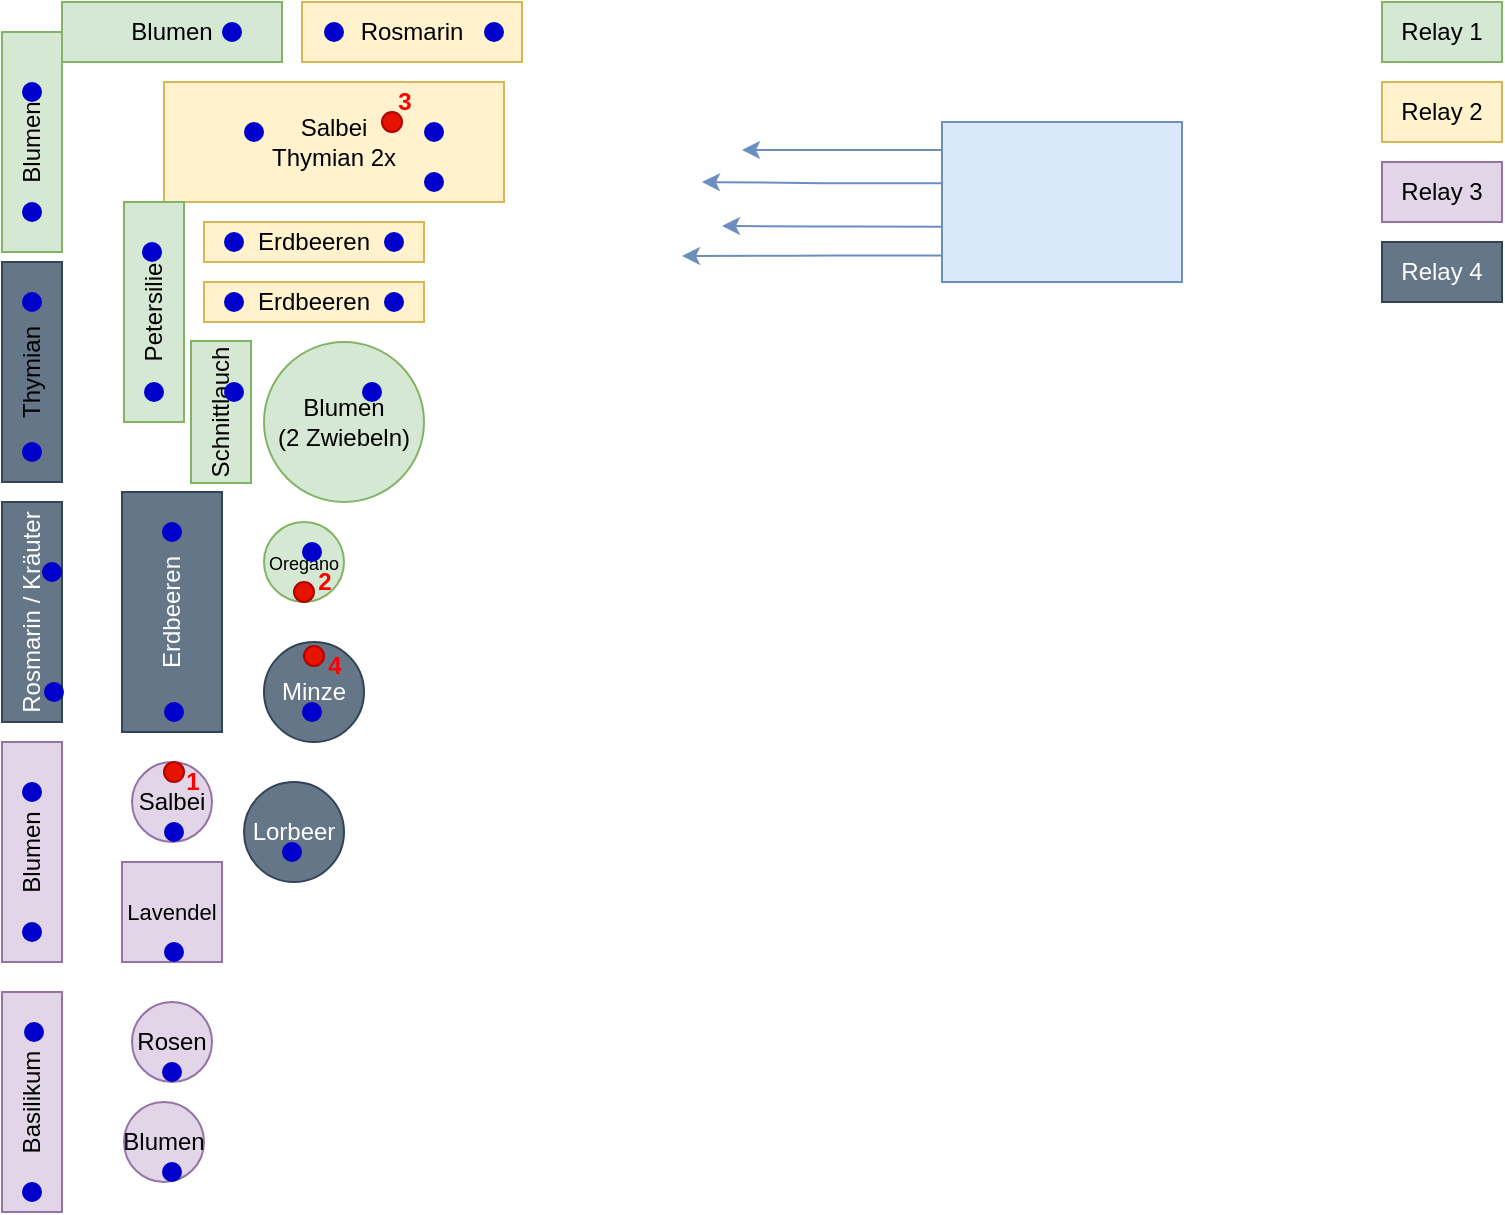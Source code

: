 <mxfile>
    <diagram id="VgPF_zyBF9-TT2ZtmL5z" name="Page-1">
        <mxGraphModel dx="556" dy="365" grid="1" gridSize="10" guides="1" tooltips="1" connect="1" arrows="1" fold="1" page="1" pageScale="1" pageWidth="827" pageHeight="1169" math="0" shadow="0">
            <root>
                <mxCell id="0"/>
                <mxCell id="1" parent="0"/>
                <mxCell id="2" value="Blumen" style="rounded=0;whiteSpace=wrap;html=1;fillColor=#d5e8d4;strokeColor=#82b366;" vertex="1" parent="1">
                    <mxGeometry x="50" y="20" width="110" height="30" as="geometry"/>
                </mxCell>
                <mxCell id="3" value="Schnittlauch" style="rounded=0;whiteSpace=wrap;html=1;rotation=-90;fillColor=#d5e8d4;strokeColor=#82b366;" vertex="1" parent="1">
                    <mxGeometry x="94" y="210" width="71" height="30" as="geometry"/>
                </mxCell>
                <mxCell id="4" value="Rosmarin" style="rounded=0;whiteSpace=wrap;html=1;fillColor=#fff2cc;strokeColor=#d6b656;" vertex="1" parent="1">
                    <mxGeometry x="170" y="20" width="110" height="30" as="geometry"/>
                </mxCell>
                <mxCell id="5" value="Salbei&lt;div&gt;Thymian 2x&lt;/div&gt;" style="rounded=0;whiteSpace=wrap;html=1;fillColor=#fff2cc;strokeColor=#d6b656;" vertex="1" parent="1">
                    <mxGeometry x="101" y="60" width="170" height="60" as="geometry"/>
                </mxCell>
                <mxCell id="6" value="Erdbeeren" style="rounded=0;whiteSpace=wrap;html=1;fillColor=#fff2cc;strokeColor=#d6b656;" vertex="1" parent="1">
                    <mxGeometry x="121" y="130" width="110" height="20" as="geometry"/>
                </mxCell>
                <mxCell id="7" value="Erdbeeren" style="rounded=0;whiteSpace=wrap;html=1;fillColor=#fff2cc;strokeColor=#d6b656;" vertex="1" parent="1">
                    <mxGeometry x="121" y="160" width="110" height="20" as="geometry"/>
                </mxCell>
                <mxCell id="8" value="Petersilie" style="rounded=0;whiteSpace=wrap;html=1;rotation=-90;fillColor=#d5e8d4;strokeColor=#82b366;" vertex="1" parent="1">
                    <mxGeometry x="41" y="160" width="110" height="30" as="geometry"/>
                </mxCell>
                <mxCell id="9" value="Blumen&lt;div&gt;(2 Zwiebeln)&lt;/div&gt;" style="ellipse;whiteSpace=wrap;html=1;aspect=fixed;fillColor=#d5e8d4;strokeColor=#82b366;" vertex="1" parent="1">
                    <mxGeometry x="151" y="190" width="80" height="80" as="geometry"/>
                </mxCell>
                <mxCell id="10" value="Erdbeeren" style="rounded=0;whiteSpace=wrap;html=1;rotation=-90;fillColor=#647687;fontColor=#ffffff;strokeColor=#314354;" vertex="1" parent="1">
                    <mxGeometry x="45" y="300" width="120" height="50" as="geometry"/>
                </mxCell>
                <mxCell id="11" value="Lorbeer" style="ellipse;whiteSpace=wrap;html=1;aspect=fixed;fillColor=#647687;fontColor=#ffffff;strokeColor=#314354;" vertex="1" parent="1">
                    <mxGeometry x="141" y="410" width="50" height="50" as="geometry"/>
                </mxCell>
                <mxCell id="12" value="Salbei" style="ellipse;whiteSpace=wrap;html=1;aspect=fixed;fillColor=#e1d5e7;strokeColor=#9673a6;" vertex="1" parent="1">
                    <mxGeometry x="85" y="400" width="40" height="40" as="geometry"/>
                </mxCell>
                <mxCell id="13" value="Blumen" style="rounded=0;whiteSpace=wrap;html=1;rotation=-90;fillColor=#e1d5e7;strokeColor=#9673a6;" vertex="1" parent="1">
                    <mxGeometry x="-20" y="430" width="110" height="30" as="geometry"/>
                </mxCell>
                <mxCell id="14" value="Rosmarin / Kräuter" style="rounded=0;whiteSpace=wrap;html=1;rotation=-90;fillColor=#647687;fontColor=#ffffff;strokeColor=#314354;" vertex="1" parent="1">
                    <mxGeometry x="-20" y="310" width="110" height="30" as="geometry"/>
                </mxCell>
                <mxCell id="16" style="edgeStyle=orthogonalEdgeStyle;html=1;exitX=0.007;exitY=0.654;exitDx=0;exitDy=0;exitPerimeter=0;fillColor=#dae8fc;strokeColor=#6c8ebf;" edge="1" parent="1" source="15">
                    <mxGeometry relative="1" as="geometry">
                        <mxPoint x="380" y="132" as="targetPoint"/>
                    </mxGeometry>
                </mxCell>
                <mxCell id="17" style="edgeStyle=orthogonalEdgeStyle;html=1;exitX=0.012;exitY=0.383;exitDx=0;exitDy=0;exitPerimeter=0;fillColor=#dae8fc;strokeColor=#6c8ebf;" edge="1" parent="1" source="15">
                    <mxGeometry relative="1" as="geometry">
                        <mxPoint x="370" y="110" as="targetPoint"/>
                    </mxGeometry>
                </mxCell>
                <mxCell id="18" style="edgeStyle=orthogonalEdgeStyle;html=1;exitX=0.007;exitY=0.835;exitDx=0;exitDy=0;exitPerimeter=0;fillColor=#dae8fc;strokeColor=#6c8ebf;" edge="1" parent="1" source="15">
                    <mxGeometry relative="1" as="geometry">
                        <mxPoint x="360" y="147" as="targetPoint"/>
                    </mxGeometry>
                </mxCell>
                <mxCell id="19" style="edgeStyle=orthogonalEdgeStyle;html=1;exitX=0.003;exitY=0.175;exitDx=0;exitDy=0;exitPerimeter=0;fillColor=#dae8fc;strokeColor=#6c8ebf;" edge="1" parent="1" source="15">
                    <mxGeometry relative="1" as="geometry">
                        <mxPoint x="390" y="94" as="targetPoint"/>
                    </mxGeometry>
                </mxCell>
                <mxCell id="15" value="" style="rounded=0;whiteSpace=wrap;html=1;fillColor=#dae8fc;strokeColor=#6c8ebf;" vertex="1" parent="1">
                    <mxGeometry x="490" y="80" width="120" height="80" as="geometry"/>
                </mxCell>
                <mxCell id="20" value="&lt;span style=&quot;color: rgb(0, 0, 0);&quot;&gt;Thymian&lt;/span&gt;" style="rounded=0;whiteSpace=wrap;html=1;rotation=-90;fillColor=#647687;strokeColor=#314354;fontColor=#ffffff;" vertex="1" parent="1">
                    <mxGeometry x="-20" y="190" width="110" height="30" as="geometry"/>
                </mxCell>
                <mxCell id="21" value="Blumen" style="rounded=0;whiteSpace=wrap;html=1;rotation=-90;fillColor=#d5e8d4;strokeColor=#82b366;" vertex="1" parent="1">
                    <mxGeometry x="-20" y="75" width="110" height="30" as="geometry"/>
                </mxCell>
                <mxCell id="22" value="Basilikum" style="rounded=0;whiteSpace=wrap;html=1;rotation=-90;fillColor=#e1d5e7;strokeColor=#9673a6;" vertex="1" parent="1">
                    <mxGeometry x="-20" y="555" width="110" height="30" as="geometry"/>
                </mxCell>
                <mxCell id="23" value="&lt;font style=&quot;font-size: 9px;&quot;&gt;Oregano&lt;/font&gt;" style="ellipse;whiteSpace=wrap;html=1;aspect=fixed;fillColor=#d5e8d4;strokeColor=#82b366;" vertex="1" parent="1">
                    <mxGeometry x="151" y="280" width="40" height="40" as="geometry"/>
                </mxCell>
                <mxCell id="24" value="Rosen" style="ellipse;whiteSpace=wrap;html=1;aspect=fixed;fillColor=#e1d5e7;strokeColor=#9673a6;" vertex="1" parent="1">
                    <mxGeometry x="85" y="520" width="40" height="40" as="geometry"/>
                </mxCell>
                <mxCell id="25" value="Minze" style="ellipse;whiteSpace=wrap;html=1;aspect=fixed;fillColor=#647687;fontColor=#ffffff;strokeColor=#314354;" vertex="1" parent="1">
                    <mxGeometry x="151" y="340" width="50" height="50" as="geometry"/>
                </mxCell>
                <mxCell id="26" value="&lt;font style=&quot;font-size: 11px;&quot;&gt;Lavendel&lt;/font&gt;" style="whiteSpace=wrap;html=1;aspect=fixed;fillColor=#e1d5e7;strokeColor=#9673a6;" vertex="1" parent="1">
                    <mxGeometry x="80" y="450" width="50" height="50" as="geometry"/>
                </mxCell>
                <mxCell id="27" value="Blumen" style="ellipse;whiteSpace=wrap;html=1;aspect=fixed;fillColor=#e1d5e7;strokeColor=#9673a6;" vertex="1" parent="1">
                    <mxGeometry x="81" y="570" width="40" height="40" as="geometry"/>
                </mxCell>
                <mxCell id="28" value="" style="ellipse;whiteSpace=wrap;html=1;aspect=fixed;fillColor=#0000CC;strokeColor=none;" vertex="1" parent="1">
                    <mxGeometry x="261" y="30" width="10" height="10" as="geometry"/>
                </mxCell>
                <mxCell id="30" value="" style="ellipse;whiteSpace=wrap;html=1;aspect=fixed;fillColor=#0000CC;strokeColor=none;" vertex="1" parent="1">
                    <mxGeometry x="181" y="30" width="10" height="10" as="geometry"/>
                </mxCell>
                <mxCell id="31" value="" style="ellipse;whiteSpace=wrap;html=1;aspect=fixed;fillColor=#0000CC;strokeColor=none;" vertex="1" parent="1">
                    <mxGeometry x="141" y="80" width="10" height="10" as="geometry"/>
                </mxCell>
                <mxCell id="32" value="" style="ellipse;whiteSpace=wrap;html=1;aspect=fixed;fillColor=#0000CC;strokeColor=none;" vertex="1" parent="1">
                    <mxGeometry x="231" y="105" width="10" height="10" as="geometry"/>
                </mxCell>
                <mxCell id="33" value="" style="ellipse;whiteSpace=wrap;html=1;aspect=fixed;fillColor=#0000CC;strokeColor=none;" vertex="1" parent="1">
                    <mxGeometry x="231" y="80" width="10" height="10" as="geometry"/>
                </mxCell>
                <mxCell id="34" value="" style="ellipse;whiteSpace=wrap;html=1;aspect=fixed;fillColor=#0000CC;strokeColor=none;" vertex="1" parent="1">
                    <mxGeometry x="131" y="135" width="10" height="10" as="geometry"/>
                </mxCell>
                <mxCell id="35" value="" style="ellipse;whiteSpace=wrap;html=1;aspect=fixed;fillColor=#0000CC;strokeColor=none;" vertex="1" parent="1">
                    <mxGeometry x="211" y="135" width="10" height="10" as="geometry"/>
                </mxCell>
                <mxCell id="36" value="" style="ellipse;whiteSpace=wrap;html=1;aspect=fixed;fillColor=#0000CC;strokeColor=none;" vertex="1" parent="1">
                    <mxGeometry x="131" y="165" width="10" height="10" as="geometry"/>
                </mxCell>
                <mxCell id="37" value="" style="ellipse;whiteSpace=wrap;html=1;aspect=fixed;fillColor=#0000CC;strokeColor=none;" vertex="1" parent="1">
                    <mxGeometry x="211" y="165" width="10" height="10" as="geometry"/>
                </mxCell>
                <mxCell id="38" value="" style="ellipse;whiteSpace=wrap;html=1;aspect=fixed;fillColor=#0000CC;strokeColor=none;" vertex="1" parent="1">
                    <mxGeometry x="130" y="30" width="10" height="10" as="geometry"/>
                </mxCell>
                <mxCell id="39" value="" style="ellipse;whiteSpace=wrap;html=1;aspect=fixed;fillColor=#0000CC;strokeColor=none;" vertex="1" parent="1">
                    <mxGeometry x="30" y="60" width="10" height="10" as="geometry"/>
                </mxCell>
                <mxCell id="40" value="" style="ellipse;whiteSpace=wrap;html=1;aspect=fixed;fillColor=#0000CC;strokeColor=none;" vertex="1" parent="1">
                    <mxGeometry x="30" y="120" width="10" height="10" as="geometry"/>
                </mxCell>
                <mxCell id="41" value="" style="ellipse;whiteSpace=wrap;html=1;aspect=fixed;fillColor=#0000CC;strokeColor=none;" vertex="1" parent="1">
                    <mxGeometry x="90" y="140" width="10" height="10" as="geometry"/>
                </mxCell>
                <mxCell id="42" value="" style="ellipse;whiteSpace=wrap;html=1;aspect=fixed;fillColor=#0000CC;strokeColor=none;" vertex="1" parent="1">
                    <mxGeometry x="91" y="210" width="10" height="10" as="geometry"/>
                </mxCell>
                <mxCell id="43" value="" style="ellipse;whiteSpace=wrap;html=1;aspect=fixed;fillColor=#0000CC;strokeColor=none;" vertex="1" parent="1">
                    <mxGeometry x="131" y="210" width="10" height="10" as="geometry"/>
                </mxCell>
                <mxCell id="44" value="" style="ellipse;whiteSpace=wrap;html=1;aspect=fixed;fillColor=#0000CC;strokeColor=none;" vertex="1" parent="1">
                    <mxGeometry x="170" y="290" width="10" height="10" as="geometry"/>
                </mxCell>
                <mxCell id="45" value="" style="ellipse;whiteSpace=wrap;html=1;aspect=fixed;fillColor=#0000CC;strokeColor=none;" vertex="1" parent="1">
                    <mxGeometry x="170" y="370" width="10" height="10" as="geometry"/>
                </mxCell>
                <mxCell id="46" value="" style="ellipse;whiteSpace=wrap;html=1;aspect=fixed;fillColor=#0000CC;strokeColor=none;" vertex="1" parent="1">
                    <mxGeometry x="160" y="440" width="10" height="10" as="geometry"/>
                </mxCell>
                <mxCell id="47" value="" style="ellipse;whiteSpace=wrap;html=1;aspect=fixed;fillColor=#0000CC;strokeColor=none;" vertex="1" parent="1">
                    <mxGeometry x="101" y="430" width="10" height="10" as="geometry"/>
                </mxCell>
                <mxCell id="48" value="" style="ellipse;whiteSpace=wrap;html=1;aspect=fixed;fillColor=#0000CC;strokeColor=none;" vertex="1" parent="1">
                    <mxGeometry x="101" y="490" width="10" height="10" as="geometry"/>
                </mxCell>
                <mxCell id="49" value="" style="ellipse;whiteSpace=wrap;html=1;aspect=fixed;fillColor=#0000CC;strokeColor=none;" vertex="1" parent="1">
                    <mxGeometry x="100" y="550" width="10" height="10" as="geometry"/>
                </mxCell>
                <mxCell id="50" value="" style="ellipse;whiteSpace=wrap;html=1;aspect=fixed;fillColor=#0000CC;strokeColor=none;" vertex="1" parent="1">
                    <mxGeometry x="30" y="610" width="10" height="10" as="geometry"/>
                </mxCell>
                <mxCell id="51" value="" style="ellipse;whiteSpace=wrap;html=1;aspect=fixed;fillColor=#0000CC;strokeColor=none;" vertex="1" parent="1">
                    <mxGeometry x="31" y="530" width="10" height="10" as="geometry"/>
                </mxCell>
                <mxCell id="52" value="" style="ellipse;whiteSpace=wrap;html=1;aspect=fixed;fillColor=#0000CC;strokeColor=none;" vertex="1" parent="1">
                    <mxGeometry x="30" y="410" width="10" height="10" as="geometry"/>
                </mxCell>
                <mxCell id="53" value="" style="ellipse;whiteSpace=wrap;html=1;aspect=fixed;fillColor=#0000CC;strokeColor=none;" vertex="1" parent="1">
                    <mxGeometry x="30" y="480" width="10" height="10" as="geometry"/>
                </mxCell>
                <mxCell id="54" value="" style="ellipse;whiteSpace=wrap;html=1;aspect=fixed;fillColor=#0000CC;strokeColor=none;" vertex="1" parent="1">
                    <mxGeometry x="100" y="280" width="10" height="10" as="geometry"/>
                </mxCell>
                <mxCell id="55" value="" style="ellipse;whiteSpace=wrap;html=1;aspect=fixed;fillColor=#0000CC;strokeColor=none;" vertex="1" parent="1">
                    <mxGeometry x="101" y="370" width="10" height="10" as="geometry"/>
                </mxCell>
                <mxCell id="56" value="" style="ellipse;whiteSpace=wrap;html=1;aspect=fixed;fillColor=#0000CC;strokeColor=none;" vertex="1" parent="1">
                    <mxGeometry x="41" y="360" width="10" height="10" as="geometry"/>
                </mxCell>
                <mxCell id="57" value="" style="ellipse;whiteSpace=wrap;html=1;aspect=fixed;fillColor=#0000CC;strokeColor=none;" vertex="1" parent="1">
                    <mxGeometry x="40" y="300" width="10" height="10" as="geometry"/>
                </mxCell>
                <mxCell id="58" value="" style="ellipse;whiteSpace=wrap;html=1;aspect=fixed;fillColor=#0000CC;strokeColor=none;" vertex="1" parent="1">
                    <mxGeometry x="30" y="240" width="10" height="10" as="geometry"/>
                </mxCell>
                <mxCell id="59" value="" style="ellipse;whiteSpace=wrap;html=1;aspect=fixed;fillColor=#0000CC;strokeColor=none;" vertex="1" parent="1">
                    <mxGeometry x="30" y="165" width="10" height="10" as="geometry"/>
                </mxCell>
                <mxCell id="61" value="" style="ellipse;whiteSpace=wrap;html=1;aspect=fixed;fillColor=#0000CC;strokeColor=none;" vertex="1" parent="1">
                    <mxGeometry x="200" y="210" width="10" height="10" as="geometry"/>
                </mxCell>
                <mxCell id="62" value="" style="ellipse;whiteSpace=wrap;html=1;aspect=fixed;fillColor=#0000CC;strokeColor=none;" vertex="1" parent="1">
                    <mxGeometry x="100" y="600" width="10" height="10" as="geometry"/>
                </mxCell>
                <mxCell id="64" value="Relay 2" style="rounded=0;whiteSpace=wrap;html=1;fillColor=#fff2cc;strokeColor=#d6b656;" vertex="1" parent="1">
                    <mxGeometry x="710" y="60" width="60" height="30" as="geometry"/>
                </mxCell>
                <mxCell id="65" value="Relay 3" style="rounded=0;whiteSpace=wrap;html=1;fillColor=#e1d5e7;strokeColor=#9673a6;" vertex="1" parent="1">
                    <mxGeometry x="710" y="100" width="60" height="30" as="geometry"/>
                </mxCell>
                <mxCell id="66" value="Relay 4" style="rounded=0;whiteSpace=wrap;html=1;fillColor=#647687;fontColor=#ffffff;strokeColor=#314354;" vertex="1" parent="1">
                    <mxGeometry x="710" y="140" width="60" height="30" as="geometry"/>
                </mxCell>
                <mxCell id="67" value="Relay 1" style="rounded=0;whiteSpace=wrap;html=1;fillColor=#d5e8d4;strokeColor=#82b366;" vertex="1" parent="1">
                    <mxGeometry x="710" y="20" width="60" height="30" as="geometry"/>
                </mxCell>
                <mxCell id="68" value="" style="ellipse;whiteSpace=wrap;html=1;aspect=fixed;fillColor=#e51400;strokeColor=#B20000;fontColor=#ffffff;" vertex="1" parent="1">
                    <mxGeometry x="210" y="75" width="10" height="10" as="geometry"/>
                </mxCell>
                <mxCell id="70" value="" style="ellipse;whiteSpace=wrap;html=1;aspect=fixed;fillColor=#e51400;strokeColor=#B20000;fontColor=#ffffff;" vertex="1" parent="1">
                    <mxGeometry x="166" y="310" width="10" height="10" as="geometry"/>
                </mxCell>
                <mxCell id="71" value="" style="ellipse;whiteSpace=wrap;html=1;aspect=fixed;fillColor=#e51400;strokeColor=#B20000;fontColor=#ffffff;" vertex="1" parent="1">
                    <mxGeometry x="171" y="342" width="10" height="10" as="geometry"/>
                </mxCell>
                <mxCell id="72" value="" style="ellipse;whiteSpace=wrap;html=1;aspect=fixed;fillColor=#e51400;strokeColor=#B20000;fontColor=#ffffff;" vertex="1" parent="1">
                    <mxGeometry x="101" y="400" width="10" height="10" as="geometry"/>
                </mxCell>
                <mxCell id="73" value="3" style="text;html=1;align=center;verticalAlign=middle;whiteSpace=wrap;rounded=0;fontStyle=1;fontColor=#FF0000;" vertex="1" parent="1">
                    <mxGeometry x="212" y="60" width="19" height="20" as="geometry"/>
                </mxCell>
                <mxCell id="74" value="2" style="text;html=1;align=center;verticalAlign=middle;whiteSpace=wrap;rounded=0;fontStyle=1;fontColor=#FF0000;" vertex="1" parent="1">
                    <mxGeometry x="172" y="300" width="19" height="20" as="geometry"/>
                </mxCell>
                <mxCell id="75" value="4" style="text;html=1;align=center;verticalAlign=middle;whiteSpace=wrap;rounded=0;fontStyle=1;fontColor=#FF0000;" vertex="1" parent="1">
                    <mxGeometry x="176.5" y="342" width="19" height="20" as="geometry"/>
                </mxCell>
                <mxCell id="76" value="1" style="text;html=1;align=center;verticalAlign=middle;whiteSpace=wrap;rounded=0;fontStyle=1;fontColor=#FF0000;" vertex="1" parent="1">
                    <mxGeometry x="106" y="400" width="19" height="20" as="geometry"/>
                </mxCell>
            </root>
        </mxGraphModel>
    </diagram>
</mxfile>